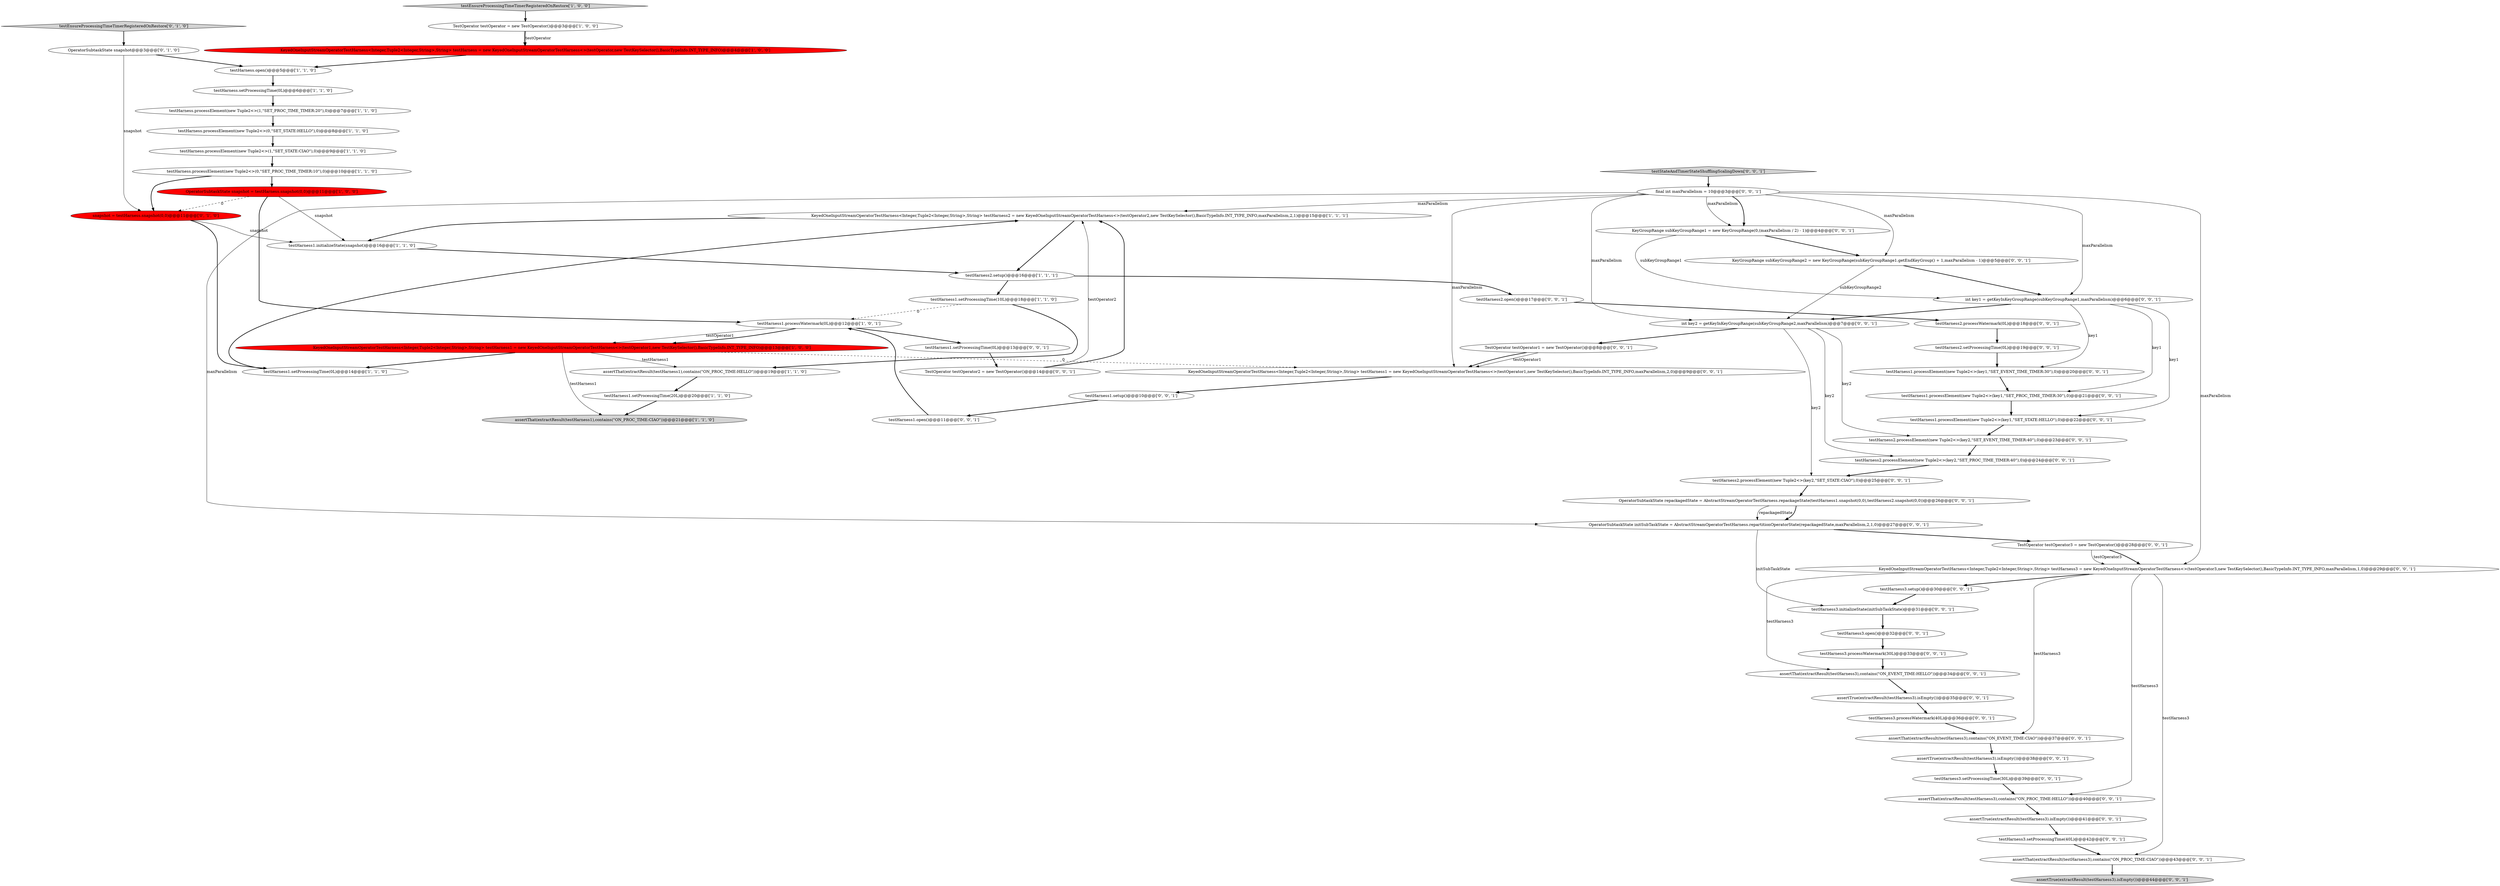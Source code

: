 digraph {
24 [style = filled, label = "assertTrue(extractResult(testHarness3).isEmpty())@@@44@@@['0', '0', '1']", fillcolor = lightgray, shape = ellipse image = "AAA0AAABBB3BBB"];
11 [style = filled, label = "KeyedOneInputStreamOperatorTestHarness<Integer,Tuple2<Integer,String>,String> testHarness = new KeyedOneInputStreamOperatorTestHarness<>(testOperator,new TestKeySelector(),BasicTypeInfo.INT_TYPE_INFO)@@@4@@@['1', '0', '0']", fillcolor = red, shape = ellipse image = "AAA1AAABBB1BBB"];
17 [style = filled, label = "KeyedOneInputStreamOperatorTestHarness<Integer,Tuple2<Integer,String>,String> testHarness2 = new KeyedOneInputStreamOperatorTestHarness<>(testOperator2,new TestKeySelector(),BasicTypeInfo.INT_TYPE_INFO,maxParallelism,2,1)@@@15@@@['1', '1', '1']", fillcolor = white, shape = ellipse image = "AAA0AAABBB1BBB"];
50 [style = filled, label = "OperatorSubtaskState repackagedState = AbstractStreamOperatorTestHarness.repackageState(testHarness1.snapshot(0,0),testHarness2.snapshot(0,0))@@@26@@@['0', '0', '1']", fillcolor = white, shape = ellipse image = "AAA0AAABBB3BBB"];
27 [style = filled, label = "testHarness3.setProcessingTime(30L)@@@39@@@['0', '0', '1']", fillcolor = white, shape = ellipse image = "AAA0AAABBB3BBB"];
38 [style = filled, label = "testHarness3.initializeState(initSubTaskState)@@@31@@@['0', '0', '1']", fillcolor = white, shape = ellipse image = "AAA0AAABBB3BBB"];
42 [style = filled, label = "TestOperator testOperator3 = new TestOperator()@@@28@@@['0', '0', '1']", fillcolor = white, shape = ellipse image = "AAA0AAABBB3BBB"];
0 [style = filled, label = "testHarness.processElement(new Tuple2<>(1,\"SET_STATE:CIAO\"),0)@@@9@@@['1', '1', '0']", fillcolor = white, shape = ellipse image = "AAA0AAABBB1BBB"];
58 [style = filled, label = "assertTrue(extractResult(testHarness3).isEmpty())@@@41@@@['0', '0', '1']", fillcolor = white, shape = ellipse image = "AAA0AAABBB3BBB"];
61 [style = filled, label = "testHarness3.open()@@@32@@@['0', '0', '1']", fillcolor = white, shape = ellipse image = "AAA0AAABBB3BBB"];
10 [style = filled, label = "testHarness.processElement(new Tuple2<>(0,\"SET_STATE:HELLO\"),0)@@@8@@@['1', '1', '0']", fillcolor = white, shape = ellipse image = "AAA0AAABBB1BBB"];
8 [style = filled, label = "testHarness1.setProcessingTime(10L)@@@18@@@['1', '1', '0']", fillcolor = white, shape = ellipse image = "AAA0AAABBB1BBB"];
19 [style = filled, label = "testHarness.processElement(new Tuple2<>(0,\"SET_PROC_TIME_TIMER:10\"),0)@@@10@@@['1', '1', '0']", fillcolor = white, shape = ellipse image = "AAA0AAABBB1BBB"];
14 [style = filled, label = "KeyedOneInputStreamOperatorTestHarness<Integer,Tuple2<Integer,String>,String> testHarness1 = new KeyedOneInputStreamOperatorTestHarness<>(testOperator1,new TestKeySelector(),BasicTypeInfo.INT_TYPE_INFO)@@@13@@@['1', '0', '0']", fillcolor = red, shape = ellipse image = "AAA1AAABBB1BBB"];
35 [style = filled, label = "testHarness1.processElement(new Tuple2<>(key1,\"SET_EVENT_TIME_TIMER:30\"),0)@@@20@@@['0', '0', '1']", fillcolor = white, shape = ellipse image = "AAA0AAABBB3BBB"];
57 [style = filled, label = "testStateAndTimerStateShufflingScalingDown['0', '0', '1']", fillcolor = lightgray, shape = diamond image = "AAA0AAABBB3BBB"];
12 [style = filled, label = "testHarness.processElement(new Tuple2<>(1,\"SET_PROC_TIME_TIMER:20\"),0)@@@7@@@['1', '1', '0']", fillcolor = white, shape = ellipse image = "AAA0AAABBB1BBB"];
2 [style = filled, label = "testHarness2.setup()@@@16@@@['1', '1', '1']", fillcolor = white, shape = ellipse image = "AAA0AAABBB1BBB"];
31 [style = filled, label = "testHarness1.processElement(new Tuple2<>(key1,\"SET_STATE:HELLO\"),0)@@@22@@@['0', '0', '1']", fillcolor = white, shape = ellipse image = "AAA0AAABBB3BBB"];
3 [style = filled, label = "testEnsureProcessingTimeTimerRegisteredOnRestore['1', '0', '0']", fillcolor = lightgray, shape = diamond image = "AAA0AAABBB1BBB"];
5 [style = filled, label = "testHarness1.processWatermark(0L)@@@12@@@['1', '0', '1']", fillcolor = white, shape = ellipse image = "AAA0AAABBB1BBB"];
9 [style = filled, label = "assertThat(extractResult(testHarness1),contains(\"ON_PROC_TIME:CIAO\"))@@@21@@@['1', '1', '0']", fillcolor = lightgray, shape = ellipse image = "AAA0AAABBB1BBB"];
13 [style = filled, label = "OperatorSubtaskState snapshot = testHarness.snapshot(0,0)@@@11@@@['1', '0', '0']", fillcolor = red, shape = ellipse image = "AAA1AAABBB1BBB"];
36 [style = filled, label = "OperatorSubtaskState initSubTaskState = AbstractStreamOperatorTestHarness.repartitionOperatorState(repackagedState,maxParallelism,2,1,0)@@@27@@@['0', '0', '1']", fillcolor = white, shape = ellipse image = "AAA0AAABBB3BBB"];
7 [style = filled, label = "testHarness1.setProcessingTime(20L)@@@20@@@['1', '1', '0']", fillcolor = white, shape = ellipse image = "AAA0AAABBB1BBB"];
22 [style = filled, label = "snapshot = testHarness.snapshot(0,0)@@@11@@@['0', '1', '0']", fillcolor = red, shape = ellipse image = "AAA1AAABBB2BBB"];
26 [style = filled, label = "testHarness2.processWatermark(0L)@@@18@@@['0', '0', '1']", fillcolor = white, shape = ellipse image = "AAA0AAABBB3BBB"];
41 [style = filled, label = "assertThat(extractResult(testHarness3),contains(\"ON_EVENT_TIME:CIAO\"))@@@37@@@['0', '0', '1']", fillcolor = white, shape = ellipse image = "AAA0AAABBB3BBB"];
44 [style = filled, label = "testHarness2.processElement(new Tuple2<>(key2,\"SET_PROC_TIME_TIMER:40\"),0)@@@24@@@['0', '0', '1']", fillcolor = white, shape = ellipse image = "AAA0AAABBB3BBB"];
45 [style = filled, label = "testHarness2.processElement(new Tuple2<>(key2,\"SET_STATE:CIAO\"),0)@@@25@@@['0', '0', '1']", fillcolor = white, shape = ellipse image = "AAA0AAABBB3BBB"];
47 [style = filled, label = "assertTrue(extractResult(testHarness3).isEmpty())@@@35@@@['0', '0', '1']", fillcolor = white, shape = ellipse image = "AAA0AAABBB3BBB"];
51 [style = filled, label = "assertThat(extractResult(testHarness3),contains(\"ON_EVENT_TIME:HELLO\"))@@@34@@@['0', '0', '1']", fillcolor = white, shape = ellipse image = "AAA0AAABBB3BBB"];
52 [style = filled, label = "testHarness1.processElement(new Tuple2<>(key1,\"SET_PROC_TIME_TIMER:30\"),0)@@@21@@@['0', '0', '1']", fillcolor = white, shape = ellipse image = "AAA0AAABBB3BBB"];
62 [style = filled, label = "testHarness3.setProcessingTime(40L)@@@42@@@['0', '0', '1']", fillcolor = white, shape = ellipse image = "AAA0AAABBB3BBB"];
40 [style = filled, label = "testHarness3.processWatermark(40L)@@@36@@@['0', '0', '1']", fillcolor = white, shape = ellipse image = "AAA0AAABBB3BBB"];
48 [style = filled, label = "KeyGroupRange subKeyGroupRange2 = new KeyGroupRange(subKeyGroupRange1.getEndKeyGroup() + 1,maxParallelism - 1)@@@5@@@['0', '0', '1']", fillcolor = white, shape = ellipse image = "AAA0AAABBB3BBB"];
54 [style = filled, label = "testHarness3.processWatermark(30L)@@@33@@@['0', '0', '1']", fillcolor = white, shape = ellipse image = "AAA0AAABBB3BBB"];
20 [style = filled, label = "testEnsureProcessingTimeTimerRegisteredOnRestore['0', '1', '0']", fillcolor = lightgray, shape = diamond image = "AAA0AAABBB2BBB"];
56 [style = filled, label = "assertThat(extractResult(testHarness3),contains(\"ON_PROC_TIME:HELLO\"))@@@40@@@['0', '0', '1']", fillcolor = white, shape = ellipse image = "AAA0AAABBB3BBB"];
37 [style = filled, label = "TestOperator testOperator2 = new TestOperator()@@@14@@@['0', '0', '1']", fillcolor = white, shape = ellipse image = "AAA0AAABBB3BBB"];
34 [style = filled, label = "KeyGroupRange subKeyGroupRange1 = new KeyGroupRange(0,(maxParallelism / 2) - 1)@@@4@@@['0', '0', '1']", fillcolor = white, shape = ellipse image = "AAA0AAABBB3BBB"];
29 [style = filled, label = "testHarness2.setProcessingTime(0L)@@@19@@@['0', '0', '1']", fillcolor = white, shape = ellipse image = "AAA0AAABBB3BBB"];
33 [style = filled, label = "testHarness2.open()@@@17@@@['0', '0', '1']", fillcolor = white, shape = ellipse image = "AAA0AAABBB3BBB"];
23 [style = filled, label = "TestOperator testOperator1 = new TestOperator()@@@8@@@['0', '0', '1']", fillcolor = white, shape = ellipse image = "AAA0AAABBB3BBB"];
16 [style = filled, label = "assertThat(extractResult(testHarness1),contains(\"ON_PROC_TIME:HELLO\"))@@@19@@@['1', '1', '0']", fillcolor = white, shape = ellipse image = "AAA0AAABBB1BBB"];
32 [style = filled, label = "testHarness2.processElement(new Tuple2<>(key2,\"SET_EVENT_TIME_TIMER:40\"),0)@@@23@@@['0', '0', '1']", fillcolor = white, shape = ellipse image = "AAA0AAABBB3BBB"];
1 [style = filled, label = "testHarness.open()@@@5@@@['1', '1', '0']", fillcolor = white, shape = ellipse image = "AAA0AAABBB1BBB"];
18 [style = filled, label = "testHarness.setProcessingTime(0L)@@@6@@@['1', '1', '0']", fillcolor = white, shape = ellipse image = "AAA0AAABBB1BBB"];
53 [style = filled, label = "testHarness1.setup()@@@10@@@['0', '0', '1']", fillcolor = white, shape = ellipse image = "AAA0AAABBB3BBB"];
46 [style = filled, label = "int key2 = getKeyInKeyGroupRange(subKeyGroupRange2,maxParallelism)@@@7@@@['0', '0', '1']", fillcolor = white, shape = ellipse image = "AAA0AAABBB3BBB"];
28 [style = filled, label = "KeyedOneInputStreamOperatorTestHarness<Integer,Tuple2<Integer,String>,String> testHarness3 = new KeyedOneInputStreamOperatorTestHarness<>(testOperator3,new TestKeySelector(),BasicTypeInfo.INT_TYPE_INFO,maxParallelism,1,0)@@@29@@@['0', '0', '1']", fillcolor = white, shape = ellipse image = "AAA0AAABBB3BBB"];
43 [style = filled, label = "assertTrue(extractResult(testHarness3).isEmpty())@@@38@@@['0', '0', '1']", fillcolor = white, shape = ellipse image = "AAA0AAABBB3BBB"];
25 [style = filled, label = "int key1 = getKeyInKeyGroupRange(subKeyGroupRange1,maxParallelism)@@@6@@@['0', '0', '1']", fillcolor = white, shape = ellipse image = "AAA0AAABBB3BBB"];
39 [style = filled, label = "testHarness1.setProcessingTime(0L)@@@13@@@['0', '0', '1']", fillcolor = white, shape = ellipse image = "AAA0AAABBB3BBB"];
49 [style = filled, label = "assertThat(extractResult(testHarness3),contains(\"ON_PROC_TIME:CIAO\"))@@@43@@@['0', '0', '1']", fillcolor = white, shape = ellipse image = "AAA0AAABBB3BBB"];
6 [style = filled, label = "testHarness1.setProcessingTime(0L)@@@14@@@['1', '1', '0']", fillcolor = white, shape = ellipse image = "AAA0AAABBB1BBB"];
30 [style = filled, label = "testHarness3.setup()@@@30@@@['0', '0', '1']", fillcolor = white, shape = ellipse image = "AAA0AAABBB3BBB"];
55 [style = filled, label = "testHarness1.open()@@@11@@@['0', '0', '1']", fillcolor = white, shape = ellipse image = "AAA0AAABBB3BBB"];
60 [style = filled, label = "KeyedOneInputStreamOperatorTestHarness<Integer,Tuple2<Integer,String>,String> testHarness1 = new KeyedOneInputStreamOperatorTestHarness<>(testOperator1,new TestKeySelector(),BasicTypeInfo.INT_TYPE_INFO,maxParallelism,2,0)@@@9@@@['0', '0', '1']", fillcolor = white, shape = ellipse image = "AAA0AAABBB3BBB"];
21 [style = filled, label = "OperatorSubtaskState snapshot@@@3@@@['0', '1', '0']", fillcolor = white, shape = ellipse image = "AAA0AAABBB2BBB"];
59 [style = filled, label = "final int maxParallelism = 10@@@3@@@['0', '0', '1']", fillcolor = white, shape = ellipse image = "AAA0AAABBB3BBB"];
4 [style = filled, label = "testHarness1.initializeState(snapshot)@@@16@@@['1', '1', '0']", fillcolor = white, shape = ellipse image = "AAA0AAABBB1BBB"];
15 [style = filled, label = "TestOperator testOperator = new TestOperator()@@@3@@@['1', '0', '0']", fillcolor = white, shape = ellipse image = "AAA0AAABBB1BBB"];
8->16 [style = bold, label=""];
59->25 [style = solid, label="maxParallelism"];
59->17 [style = solid, label="maxParallelism"];
28->51 [style = solid, label="testHarness3"];
16->7 [style = bold, label=""];
60->53 [style = bold, label=""];
57->59 [style = bold, label=""];
7->9 [style = bold, label=""];
49->24 [style = bold, label=""];
12->10 [style = bold, label=""];
58->62 [style = bold, label=""];
15->11 [style = bold, label=""];
23->60 [style = solid, label="testOperator1"];
21->1 [style = bold, label=""];
51->47 [style = bold, label=""];
62->49 [style = bold, label=""];
5->14 [style = solid, label="testOperator1"];
37->17 [style = solid, label="testOperator2"];
34->48 [style = bold, label=""];
28->30 [style = bold, label=""];
46->44 [style = solid, label="key2"];
5->39 [style = bold, label=""];
0->19 [style = bold, label=""];
13->4 [style = solid, label="snapshot"];
18->12 [style = bold, label=""];
59->34 [style = bold, label=""];
4->2 [style = bold, label=""];
55->5 [style = bold, label=""];
35->52 [style = bold, label=""];
27->56 [style = bold, label=""];
22->4 [style = solid, label="snapshot"];
56->58 [style = bold, label=""];
19->13 [style = bold, label=""];
17->2 [style = bold, label=""];
59->28 [style = solid, label="maxParallelism"];
43->27 [style = bold, label=""];
10->0 [style = bold, label=""];
13->5 [style = bold, label=""];
2->33 [style = bold, label=""];
29->35 [style = bold, label=""];
44->45 [style = bold, label=""];
19->22 [style = bold, label=""];
15->11 [style = solid, label="testOperator"];
41->43 [style = bold, label=""];
14->6 [style = bold, label=""];
36->42 [style = bold, label=""];
22->6 [style = bold, label=""];
25->52 [style = solid, label="key1"];
8->5 [style = dashed, label="0"];
46->45 [style = solid, label="key2"];
6->17 [style = bold, label=""];
14->9 [style = solid, label="testHarness1"];
39->37 [style = bold, label=""];
50->36 [style = solid, label="repackagedState"];
47->40 [style = bold, label=""];
31->32 [style = bold, label=""];
59->36 [style = solid, label="maxParallelism"];
28->56 [style = solid, label="testHarness3"];
36->38 [style = solid, label="initSubTaskState"];
33->26 [style = bold, label=""];
25->35 [style = solid, label="key1"];
14->16 [style = solid, label="testHarness1"];
59->60 [style = solid, label="maxParallelism"];
32->44 [style = bold, label=""];
61->54 [style = bold, label=""];
42->28 [style = bold, label=""];
46->23 [style = bold, label=""];
17->4 [style = bold, label=""];
48->46 [style = solid, label="subKeyGroupRange2"];
59->34 [style = solid, label="maxParallelism"];
53->55 [style = bold, label=""];
54->51 [style = bold, label=""];
30->38 [style = bold, label=""];
28->49 [style = solid, label="testHarness3"];
11->1 [style = bold, label=""];
28->41 [style = solid, label="testHarness3"];
26->29 [style = bold, label=""];
37->17 [style = bold, label=""];
21->22 [style = solid, label="snapshot"];
1->18 [style = bold, label=""];
3->15 [style = bold, label=""];
25->46 [style = bold, label=""];
5->14 [style = bold, label=""];
38->61 [style = bold, label=""];
59->46 [style = solid, label="maxParallelism"];
34->25 [style = solid, label="subKeyGroupRange1"];
23->60 [style = bold, label=""];
20->21 [style = bold, label=""];
25->31 [style = solid, label="key1"];
42->28 [style = solid, label="testOperator3"];
14->60 [style = dashed, label="0"];
45->50 [style = bold, label=""];
50->36 [style = bold, label=""];
40->41 [style = bold, label=""];
52->31 [style = bold, label=""];
48->25 [style = bold, label=""];
46->32 [style = solid, label="key2"];
59->48 [style = solid, label="maxParallelism"];
13->22 [style = dashed, label="0"];
2->8 [style = bold, label=""];
}
